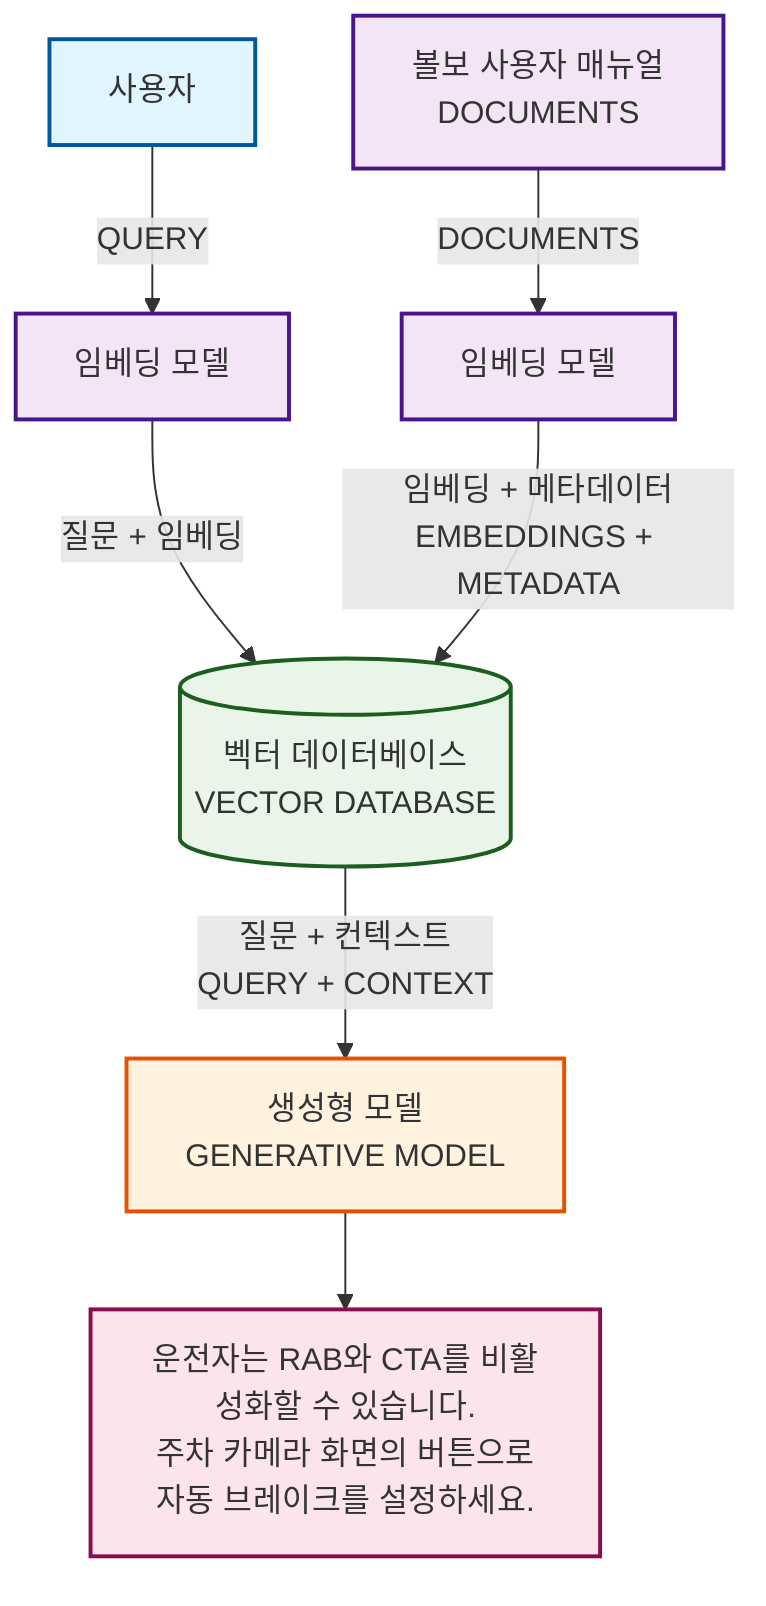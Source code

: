 graph TD
    USER[사용자] -->|QUERY| EMB1[임베딩 모델]
    
    MANUAL[볼보 사용자 매뉴얼<br/>DOCUMENTS] -->|DOCUMENTS| EMB2[임베딩 모델]
    
    EMB1 -->|질문 + 임베딩| VDB[(벡터 데이터베이스<br/>VECTOR DATABASE)]
    EMB2 -->|임베딩 + 메타데이터<br/>EMBEDDINGS + METADATA| VDB
    
    VDB -->|질문 + 컨텍스트<br/>QUERY + CONTEXT| GEN[생성형 모델<br/>GENERATIVE MODEL]
    
    GEN --> ANSWER[운전자는 RAB와 CTA를 비활성화할 수 있습니다.<br/>주차 카메라 화면의 버튼으로<br/>자동 브레이크를 설정하세요.]
    
    classDef userClass fill:#e1f5fe,stroke:#01579b,stroke-width:2px
    classDef processClass fill:#f3e5f5,stroke:#4a148c,stroke-width:2px  
    classDef dbClass fill:#e8f5e8,stroke:#1b5e20,stroke-width:2px
    classDef aiClass fill:#fff3e0,stroke:#e65100,stroke-width:2px
    classDef answerClass fill:#fce4ec,stroke:#880e4f,stroke-width:2px
    
    class USER userClass
    class EMB1,EMB2 processClass
    class VDB dbClass
    class GEN aiClass
    class ANSWER answerClass
    class MANUAL processClass